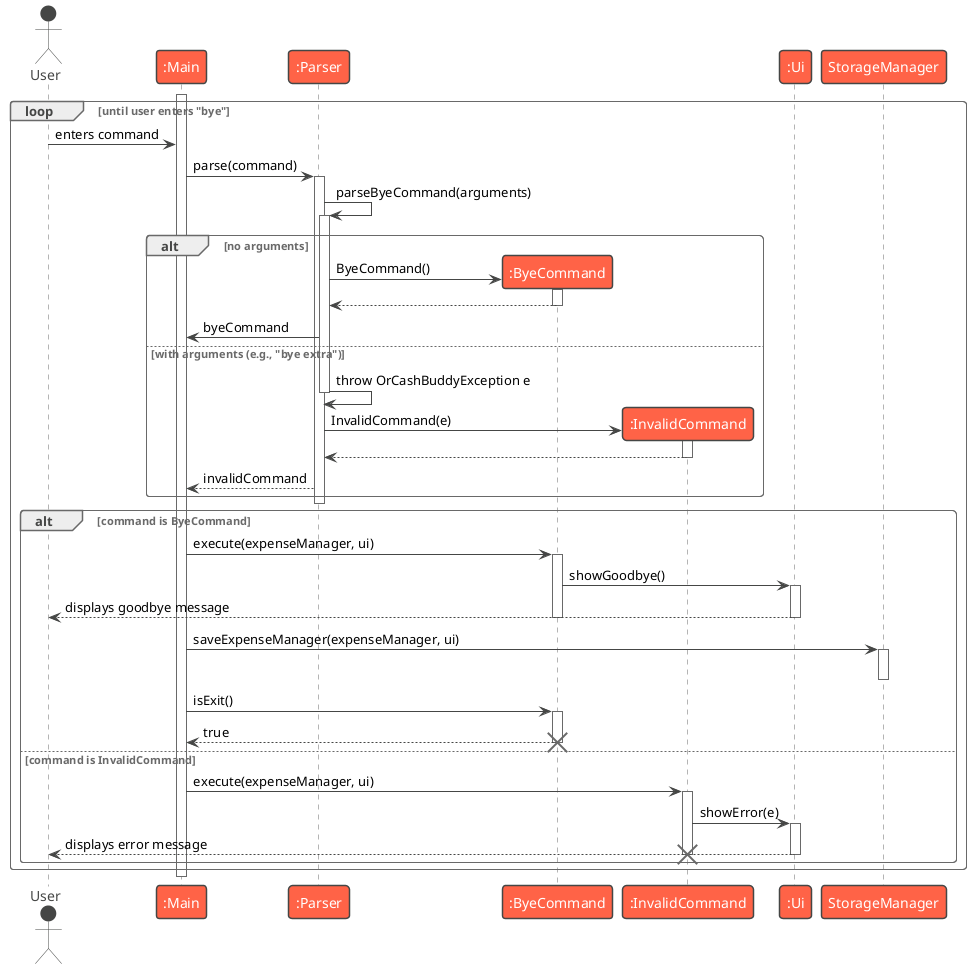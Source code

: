 @startuml
!theme vibrant
actor User
participant ":Main" as Main
participant ":Parser" as Parser
participant ":ByeCommand" as ByeCommand
participant ":InvalidCommand" as InvalidCommand
participant ":Ui" as Ui

activate Main

loop until user enters "bye"

    User -> Main : enters command

    Main -> Parser : parse(command)
    activate Parser
    Parser -> Parser : parseByeCommand(arguments)
    activate Parser

    alt no arguments

        create ByeCommand
        Parser -> ByeCommand: ByeCommand()
        activate ByeCommand
        ByeCommand --> Parser
        deactivate ByeCommand
        Parser -> Main: byeCommand

    else with arguments (e.g., "bye extra")

        Parser -> Parser: throw OrCashBuddyException e
        deactivate Parser

        create InvalidCommand
        Parser -> InvalidCommand: InvalidCommand(e)
        activate InvalidCommand
        InvalidCommand --> Parser
        deactivate InvalidCommand
        Parser --> Main : invalidCommand

    end

    deactivate Parser
    deactivate Parser

    alt command is ByeCommand
        Main -> ByeCommand : execute(expenseManager, ui)
        activate ByeCommand

        ByeCommand -> Ui : showGoodbye()
        activate Ui
        Ui --> User : displays goodbye message
        deactivate Ui

        deactivate ByeCommand

        Main -> StorageManager : saveExpenseManager(expenseManager, ui)
        activate StorageManager
        deactivate StorageManager

        Main -> ByeCommand : isExit()
        activate ByeCommand
        ByeCommand --> Main : true
        deactivate ByeCommand
        destroy ByeCommand

    else command is InvalidCommand
        Main -> InvalidCommand : execute(expenseManager, ui)
        activate InvalidCommand
        InvalidCommand -> Ui : showError(e)
        activate Ui
        Ui --> User : displays error message
        deactivate Ui
        deactivate InvalidCommand
        destroy InvalidCommand
    end

end

deactivate Main
@enduml
